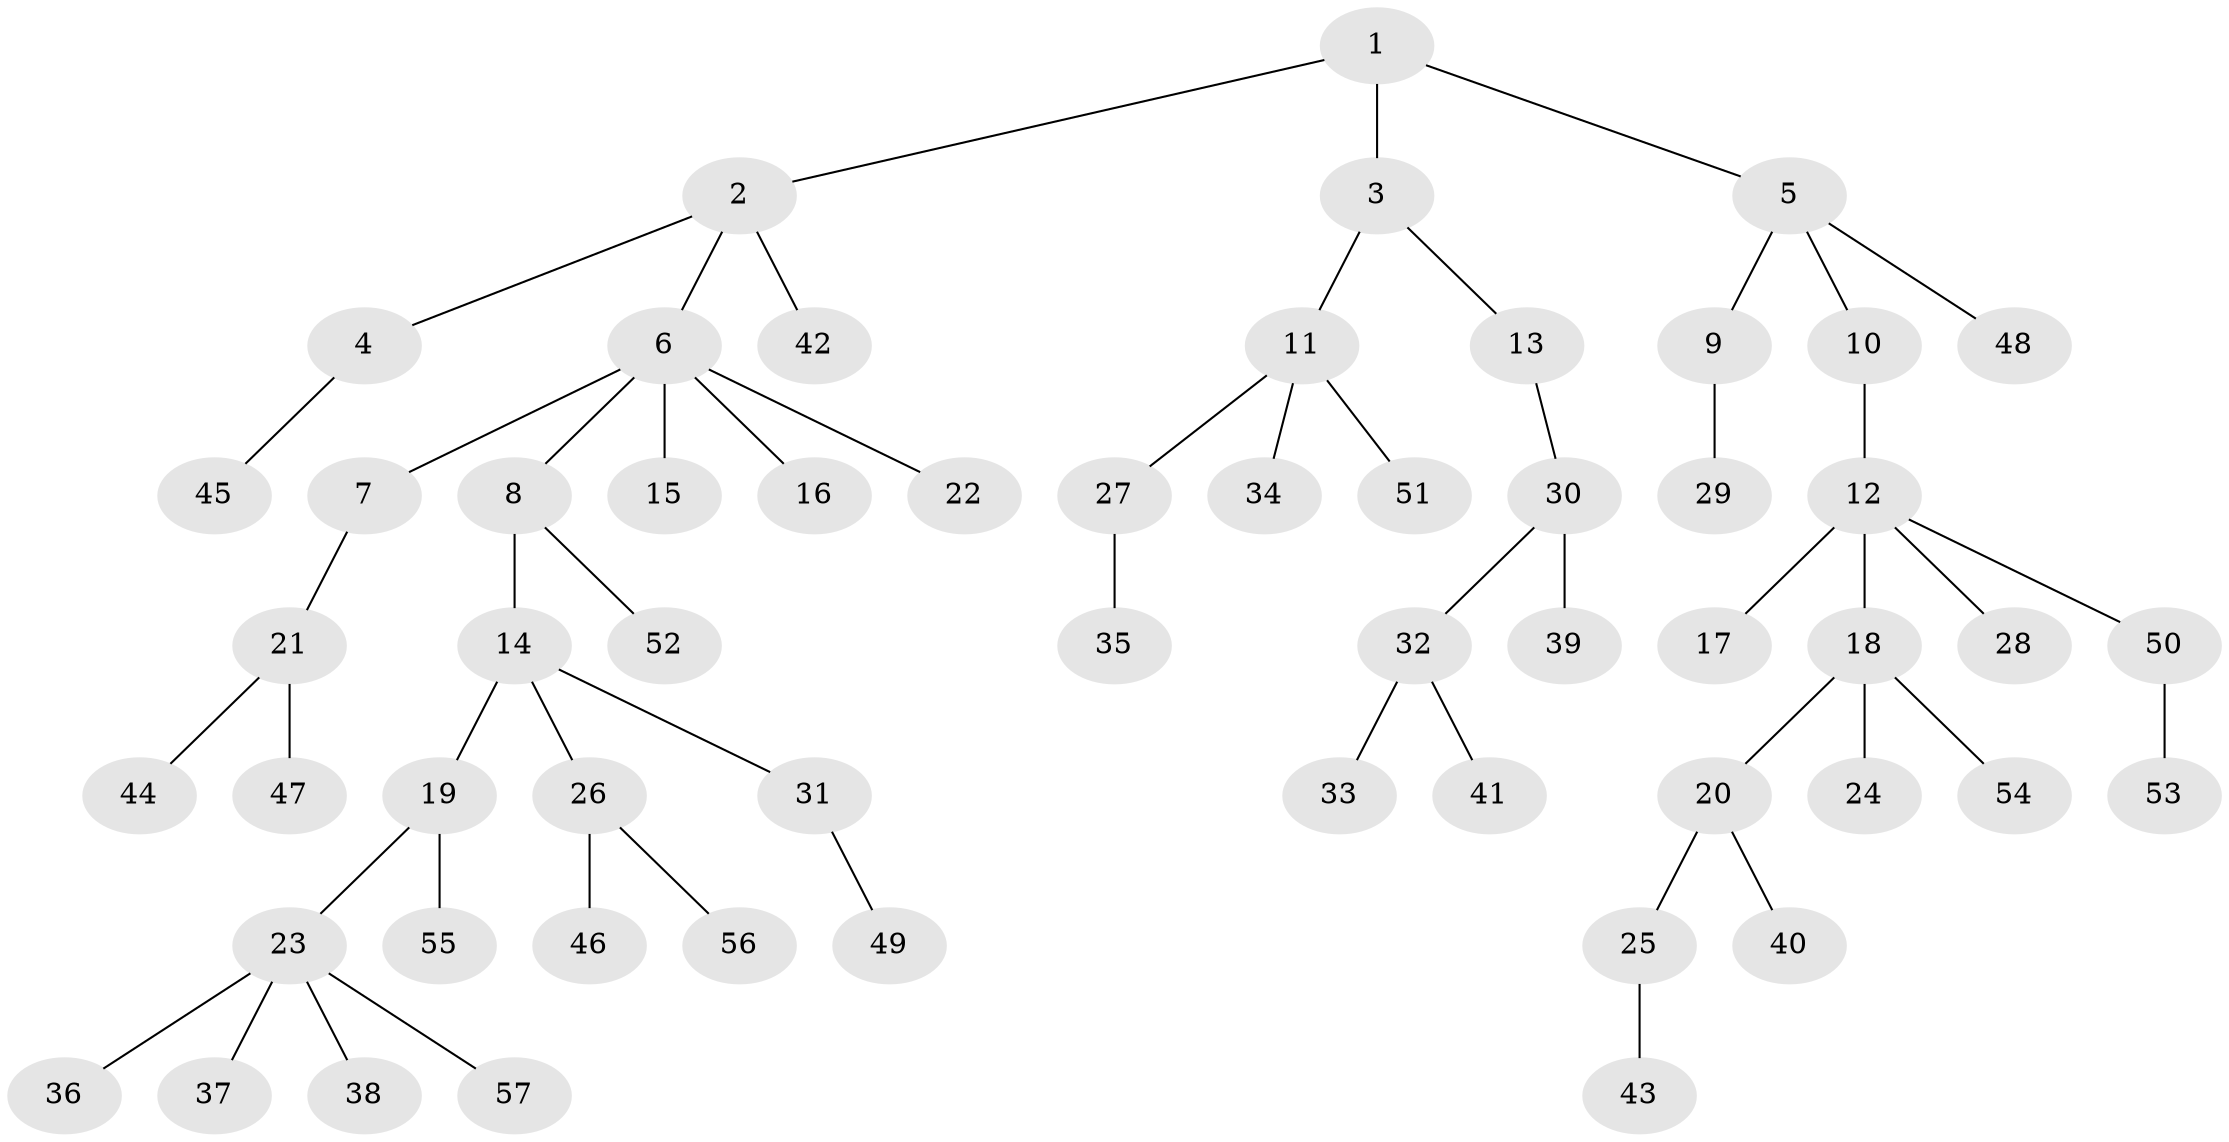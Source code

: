 // Generated by graph-tools (version 1.1) at 2025/36/03/09/25 02:36:45]
// undirected, 57 vertices, 56 edges
graph export_dot {
graph [start="1"]
  node [color=gray90,style=filled];
  1;
  2;
  3;
  4;
  5;
  6;
  7;
  8;
  9;
  10;
  11;
  12;
  13;
  14;
  15;
  16;
  17;
  18;
  19;
  20;
  21;
  22;
  23;
  24;
  25;
  26;
  27;
  28;
  29;
  30;
  31;
  32;
  33;
  34;
  35;
  36;
  37;
  38;
  39;
  40;
  41;
  42;
  43;
  44;
  45;
  46;
  47;
  48;
  49;
  50;
  51;
  52;
  53;
  54;
  55;
  56;
  57;
  1 -- 2;
  1 -- 3;
  1 -- 5;
  2 -- 4;
  2 -- 6;
  2 -- 42;
  3 -- 11;
  3 -- 13;
  4 -- 45;
  5 -- 9;
  5 -- 10;
  5 -- 48;
  6 -- 7;
  6 -- 8;
  6 -- 15;
  6 -- 16;
  6 -- 22;
  7 -- 21;
  8 -- 14;
  8 -- 52;
  9 -- 29;
  10 -- 12;
  11 -- 27;
  11 -- 34;
  11 -- 51;
  12 -- 17;
  12 -- 18;
  12 -- 28;
  12 -- 50;
  13 -- 30;
  14 -- 19;
  14 -- 26;
  14 -- 31;
  18 -- 20;
  18 -- 24;
  18 -- 54;
  19 -- 23;
  19 -- 55;
  20 -- 25;
  20 -- 40;
  21 -- 44;
  21 -- 47;
  23 -- 36;
  23 -- 37;
  23 -- 38;
  23 -- 57;
  25 -- 43;
  26 -- 46;
  26 -- 56;
  27 -- 35;
  30 -- 32;
  30 -- 39;
  31 -- 49;
  32 -- 33;
  32 -- 41;
  50 -- 53;
}
